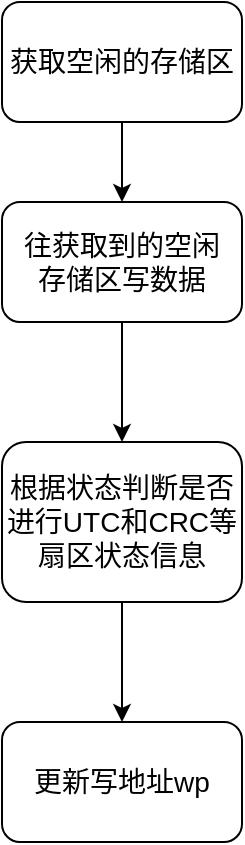 <mxfile version="14.1.8" type="github">
  <diagram id="Yshll1KeJVqe1WhWziSk" name="Page-1">
    <mxGraphModel dx="967" dy="1220" grid="1" gridSize="10" guides="1" tooltips="1" connect="1" arrows="1" fold="1" page="1" pageScale="1" pageWidth="827" pageHeight="1169" math="0" shadow="0">
      <root>
        <mxCell id="0" />
        <mxCell id="1" parent="0" />
        <mxCell id="Qh0jjnEe6WZRLldCU-LE-3" style="edgeStyle=orthogonalEdgeStyle;rounded=0;orthogonalLoop=1;jettySize=auto;html=1;exitX=0.5;exitY=1;exitDx=0;exitDy=0;entryX=0.5;entryY=0;entryDx=0;entryDy=0;" parent="1" source="3u4fdiKWrIFw9B-NbYQv-1" target="Qh0jjnEe6WZRLldCU-LE-1" edge="1">
          <mxGeometry relative="1" as="geometry" />
        </mxCell>
        <mxCell id="3u4fdiKWrIFw9B-NbYQv-1" value="&lt;font style=&quot;font-size: 14px&quot;&gt;获取空闲的存储区&lt;/font&gt;" style="rounded=1;whiteSpace=wrap;html=1;" parent="1" vertex="1">
          <mxGeometry x="70" y="100" width="120" height="60" as="geometry" />
        </mxCell>
        <mxCell id="Qh0jjnEe6WZRLldCU-LE-4" style="edgeStyle=orthogonalEdgeStyle;rounded=0;orthogonalLoop=1;jettySize=auto;html=1;exitX=0.5;exitY=1;exitDx=0;exitDy=0;entryX=0.5;entryY=0;entryDx=0;entryDy=0;" parent="1" source="Qh0jjnEe6WZRLldCU-LE-1" target="Qh0jjnEe6WZRLldCU-LE-2" edge="1">
          <mxGeometry relative="1" as="geometry" />
        </mxCell>
        <mxCell id="Qh0jjnEe6WZRLldCU-LE-1" value="&lt;span style=&quot;font-size: 14px&quot;&gt;往获取到的空闲&lt;br&gt;存储区写数据&lt;br&gt;&lt;/span&gt;" style="rounded=1;whiteSpace=wrap;html=1;" parent="1" vertex="1">
          <mxGeometry x="70" y="200" width="120" height="60" as="geometry" />
        </mxCell>
        <mxCell id="Qh0jjnEe6WZRLldCU-LE-6" value="" style="edgeStyle=orthogonalEdgeStyle;rounded=0;orthogonalLoop=1;jettySize=auto;html=1;" parent="1" source="Qh0jjnEe6WZRLldCU-LE-2" target="Qh0jjnEe6WZRLldCU-LE-5" edge="1">
          <mxGeometry relative="1" as="geometry" />
        </mxCell>
        <mxCell id="Qh0jjnEe6WZRLldCU-LE-2" value="&lt;span style=&quot;font-size: 14px&quot;&gt;根据状态判断是否进行UTC和CRC等扇区状态信息&lt;/span&gt;" style="rounded=1;whiteSpace=wrap;html=1;" parent="1" vertex="1">
          <mxGeometry x="70" y="320" width="120" height="80" as="geometry" />
        </mxCell>
        <mxCell id="Qh0jjnEe6WZRLldCU-LE-5" value="&lt;font style=&quot;font-size: 14px&quot;&gt;更新写地址wp&lt;/font&gt;" style="rounded=1;whiteSpace=wrap;html=1;" parent="1" vertex="1">
          <mxGeometry x="70" y="460" width="120" height="60" as="geometry" />
        </mxCell>
      </root>
    </mxGraphModel>
  </diagram>
</mxfile>
